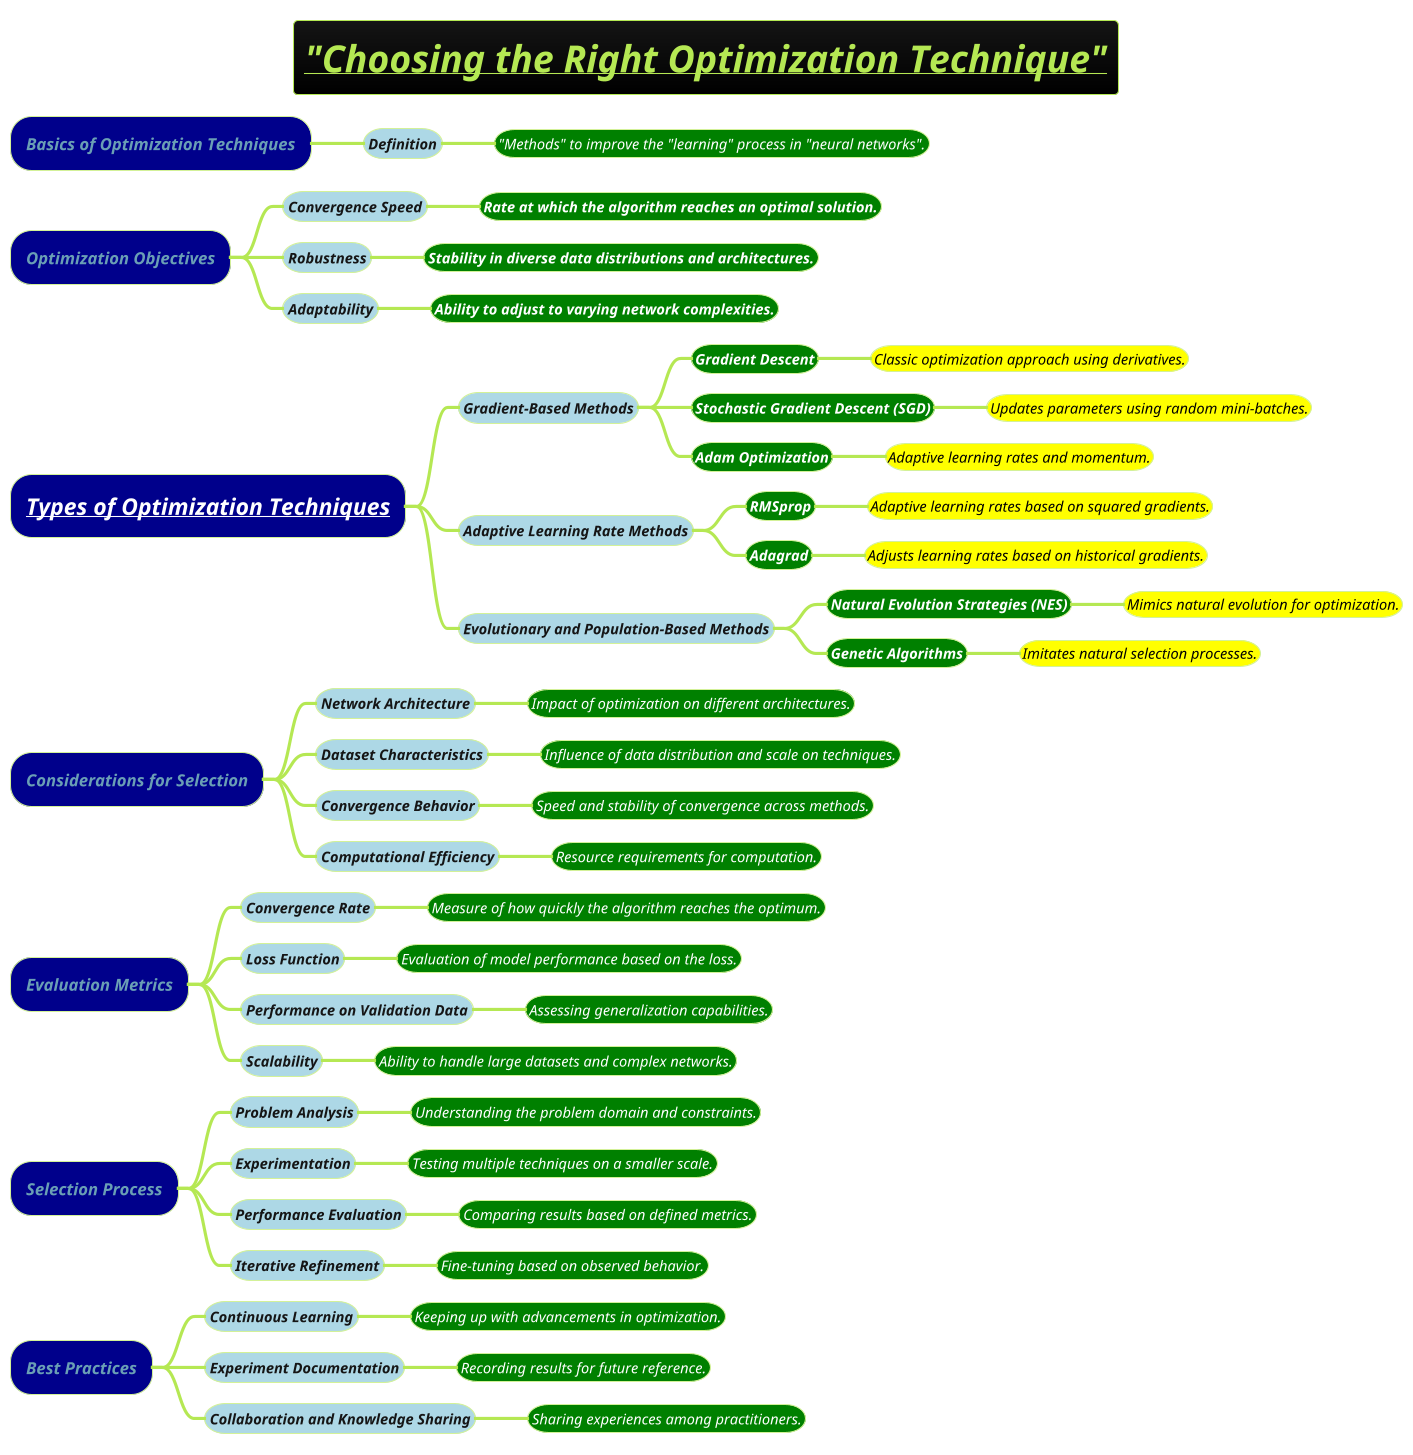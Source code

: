 @startmindmap
title =<i><b><u>"Choosing the Right Optimization Technique"
!theme hacker

*[#darkblue] <i>Basics of Optimization Techniques
**[#lightblue] <i><color #blac><size:14>Definition
***[#green] <i><color #white><size:14>"Methods" to improve the "learning" process in "neural networks".

*[#darkblue] <i>Optimization Objectives
**[#lightblue] <i><color #blac><size:14>Convergence Speed
***[#green] <b><i><color #white><size:14>Rate at which the algorithm reaches an optimal solution.

**[#lightblue] <i><color #blac><size:14>Robustness
***[#green] <b><i><color #white><size:14>Stability in diverse data distributions and architectures.

**[#lightblue] <i><color #blac><size:14>Adaptability
***[#green] <b><i><color #white><size:14>Ability to adjust to varying network complexities.

*[#darkblue] <size:22><i>[[docs/AI-ML-DL-Data-Science-and-BigData/machine-learning-ML/3-deep-learning-DL/Types-of-Optimization-Techniques.puml Types of Optimization Techniques]]
**[#lightblue] <i><color #blac><size:14>Gradient-Based Methods
***[#green] <b><i><color #white><size:14>Gradient Descent
****[#yellow] <i><color #black><size:14>Classic optimization approach using derivatives.

***[#green] <b><i><color #white><size:14>Stochastic Gradient Descent (SGD)
****[#yellow] <i><color #black><size:14>Updates parameters using random mini-batches.

***[#green] <b><i><color #white><size:14>Adam Optimization
****[#yellow] <i><color #black><size:14>Adaptive learning rates and momentum.

**[#lightblue] <i><color #blac><size:14>Adaptive Learning Rate Methods
***[#green] <b><i><color #white><size:14>RMSprop
****[#yellow] <i><color #black><size:14>Adaptive learning rates based on squared gradients.

***[#green] <b><i><color #white><size:14>Adagrad
****[#yellow] <i><color #black><size:14>Adjusts learning rates based on historical gradients.

**[#lightblue] <i><color #blac><size:14>Evolutionary and Population-Based Methods
***[#green] <b><i><color #white><size:14>Natural Evolution Strategies (NES)
****[#yellow] <i><color #black><size:14>Mimics natural evolution for optimization.

***[#green] <b><i><color #white><size:14>Genetic Algorithms
****[#yellow] <i><color #black><size:14>Imitates natural selection processes.

*[#darkblue] <i>Considerations for Selection
**[#lightblue] <i><color #blac><size:14>Network Architecture
***[#green] <i><color #white><size:14>Impact of optimization on different architectures.

**[#lightblue] <i><color #blac><size:14>Dataset Characteristics
***[#green] <i><color #white><size:14>Influence of data distribution and scale on techniques.

**[#lightblue] <i><color #blac><size:14>Convergence Behavior
***[#green] <i><color #white><size:14>Speed and stability of convergence across methods.

**[#lightblue] <i><color #blac><size:14>Computational Efficiency
***[#green] <i><color #white><size:14>Resource requirements for computation.

*[#darkblue] <i>Evaluation Metrics
**[#lightblue] <i><color #blac><size:14>Convergence Rate
***[#green] <i><color #white><size:14>Measure of how quickly the algorithm reaches the optimum.

**[#lightblue] <i><color #blac><size:14>Loss Function
***[#green] <i><color #white><size:14>Evaluation of model performance based on the loss.

**[#lightblue] <i><color #blac><size:14>Performance on Validation Data
***[#green] <i><color #white><size:14>Assessing generalization capabilities.

**[#lightblue] <i><color #blac><size:14>Scalability
***[#green] <i><color #white><size:14>Ability to handle large datasets and complex networks.

*[#darkblue] <i>Selection Process
**[#lightblue] <i><color #blac><size:14>Problem Analysis
***[#green] <i><color #white><size:14>Understanding the problem domain and constraints.

**[#lightblue] <i><color #blac><size:14>Experimentation
***[#green] <i><color #white><size:14>Testing multiple techniques on a smaller scale.

**[#lightblue] <i><color #blac><size:14>Performance Evaluation
***[#green] <i><color #white><size:14>Comparing results based on defined metrics.

**[#lightblue] <i><color #blac><size:14>Iterative Refinement
***[#green] <i><color #white><size:14>Fine-tuning based on observed behavior.

*[#darkblue] <i>Best Practices
**[#lightblue] <i><color #blac><size:14>Continuous Learning
***[#green] <i><color #white><size:14>Keeping up with advancements in optimization.

**[#lightblue] <i><color #blac><size:14>Experiment Documentation
***[#green] <i><color #white><size:14>Recording results for future reference.

**[#lightblue] <i><color #blac><size:14>Collaboration and Knowledge Sharing
***[#green] <i><color #white><size:14>Sharing experiences among practitioners.

@endmindmap
